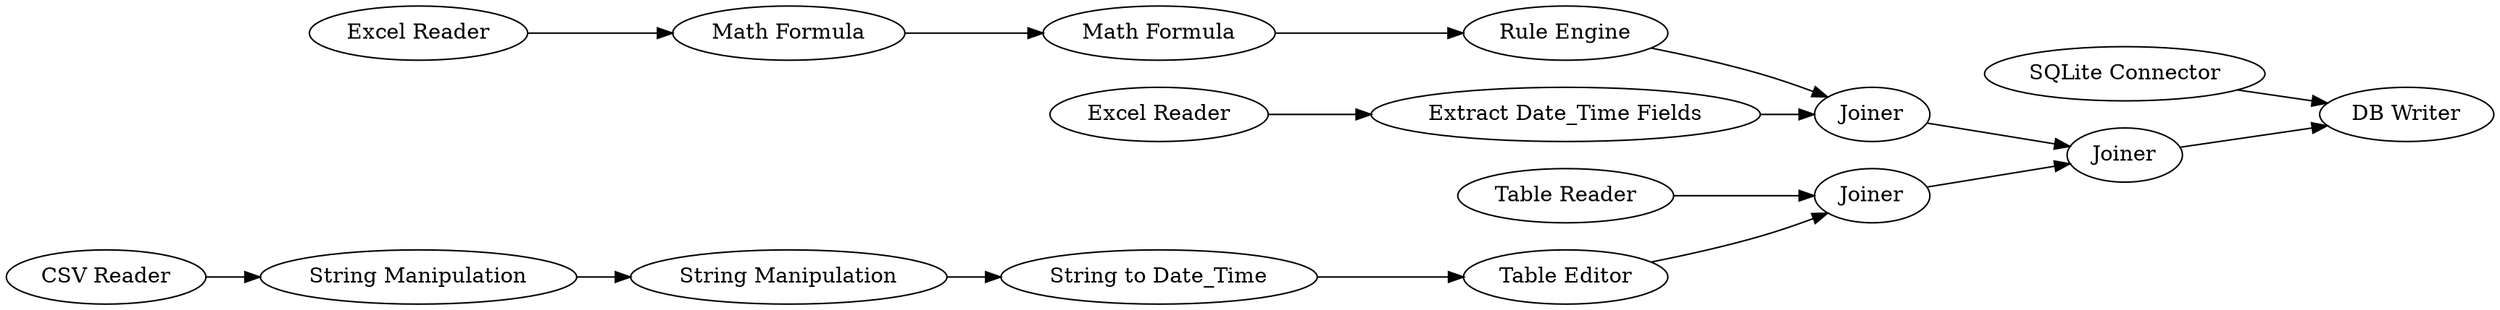 digraph {
	20 [label="Excel Reader"]
	30 [label="CSV Reader"]
	6 [label="SQLite Connector"]
	19 [label="String Manipulation"]
	20 [label="String Manipulation"]
	21 [label="Math Formula"]
	22 [label="Rule Engine"]
	23 [label="Math Formula"]
	24 [label="String to Date_Time"]
	26 [label="Table Editor"]
	30 [label="DB Writer"]
	31 [label="Excel Reader"]
	32 [label="Excel Reader"]
	33 [label="Table Reader"]
	34 [label="CSV Reader"]
	35 [label=Joiner]
	36 [label=Joiner]
	37 [label=Joiner]
	38 [label="Extract Date_Time Fields"]
	6 -> 30
	19 -> 20
	20 -> 24
	21 -> 22
	22 -> 35
	23 -> 21
	24 -> 26
	26 -> 37
	31 -> 38
	32 -> 23
	33 -> 37
	34 -> 19
	35 -> 36
	36 -> 30
	37 -> 36
	38 -> 35
	rankdir=LR
}
